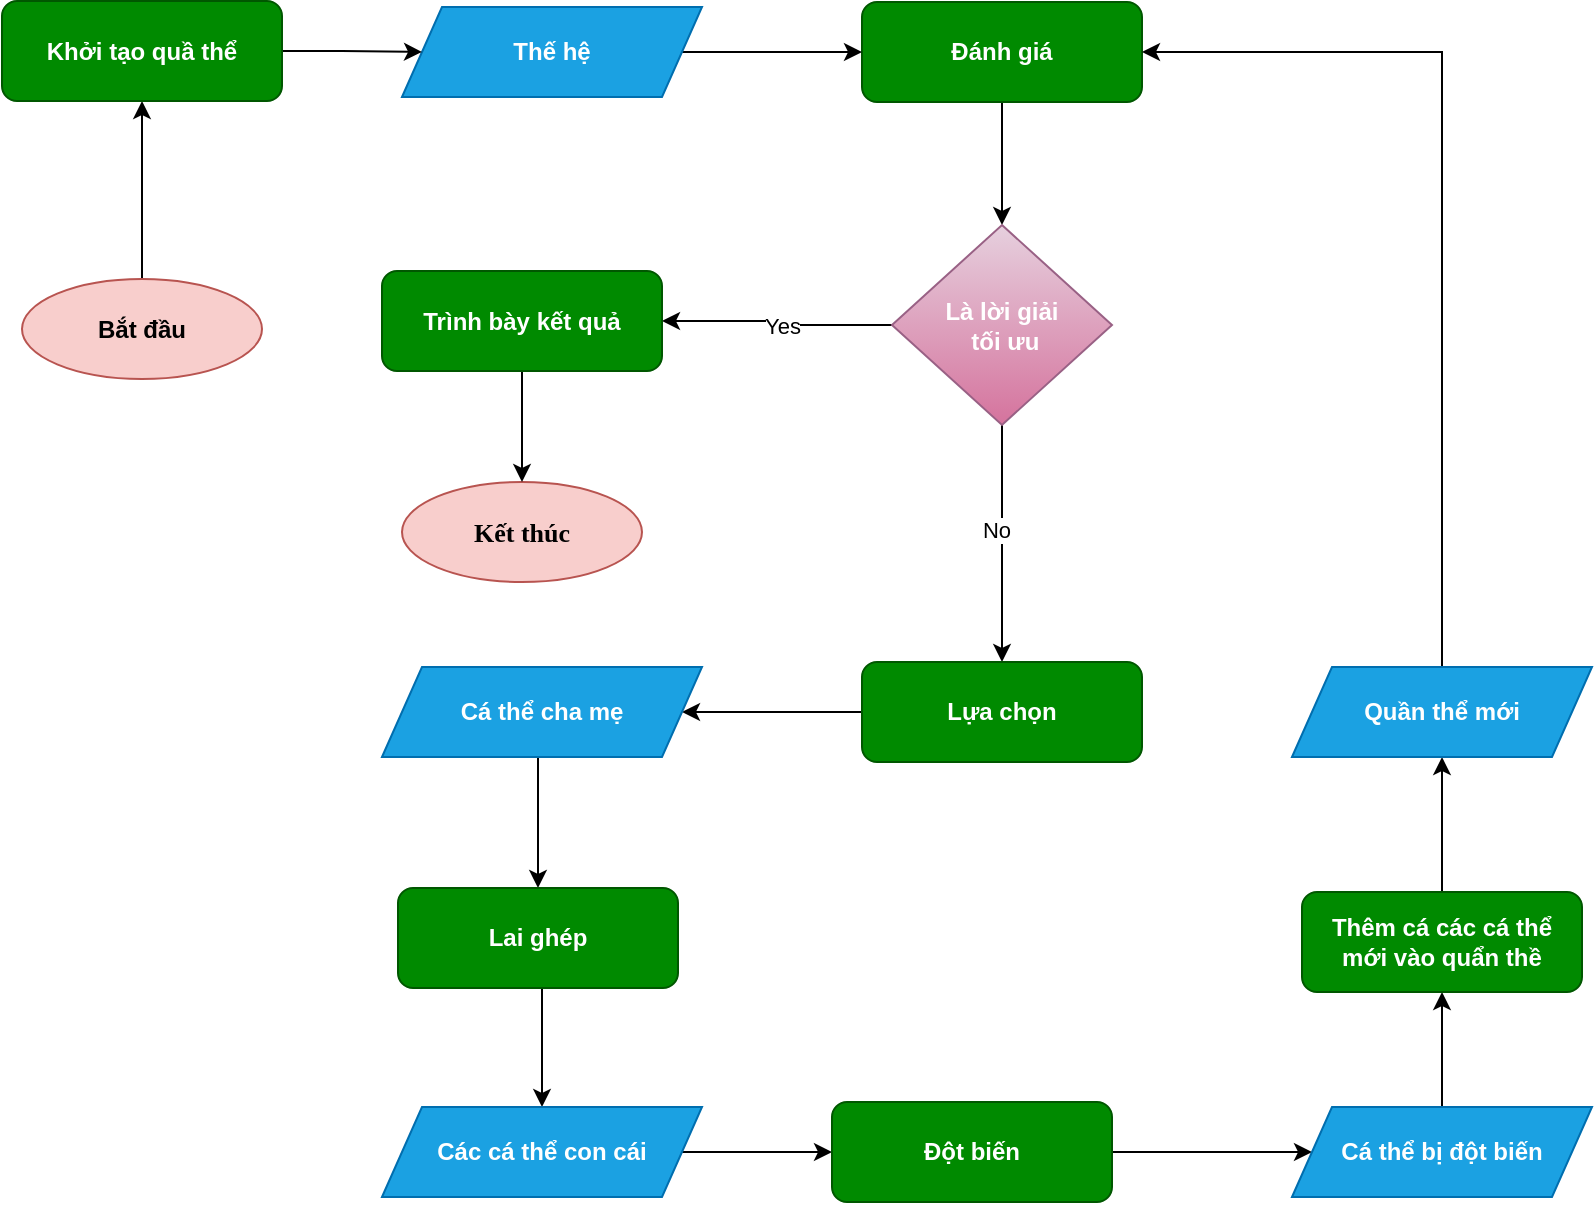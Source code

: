 <mxfile version="24.4.8" type="device">
  <diagram id="C5RBs43oDa-KdzZeNtuy" name="Page-1">
    <mxGraphModel dx="794" dy="420" grid="1" gridSize="10" guides="1" tooltips="1" connect="1" arrows="1" fold="1" page="1" pageScale="1" pageWidth="827" pageHeight="1169" background="none" math="0" shadow="0">
      <root>
        <mxCell id="WIyWlLk6GJQsqaUBKTNV-0" />
        <mxCell id="WIyWlLk6GJQsqaUBKTNV-1" parent="WIyWlLk6GJQsqaUBKTNV-0" />
        <mxCell id="O44ZnupVjyuXZT38wMNV-1" value="" style="edgeStyle=orthogonalEdgeStyle;rounded=0;orthogonalLoop=1;jettySize=auto;html=1;" edge="1" parent="WIyWlLk6GJQsqaUBKTNV-1" source="V_FbAI8TEAsksdHQZNuH-0" target="O44ZnupVjyuXZT38wMNV-0">
          <mxGeometry relative="1" as="geometry" />
        </mxCell>
        <mxCell id="V_FbAI8TEAsksdHQZNuH-0" value="&lt;font style=&quot;font-size: 12px;&quot;&gt;&lt;b style=&quot;&quot;&gt;Bắt đầu&lt;/b&gt;&lt;/font&gt;" style="ellipse;whiteSpace=wrap;html=1;fillColor=#f8cecc;strokeColor=#b85450;" parent="WIyWlLk6GJQsqaUBKTNV-1" vertex="1">
          <mxGeometry x="40" y="278.5" width="120" height="50" as="geometry" />
        </mxCell>
        <mxCell id="p513RXOK11F14q--Kfq--6" style="edgeStyle=orthogonalEdgeStyle;rounded=0;orthogonalLoop=1;jettySize=auto;html=1;" parent="WIyWlLk6GJQsqaUBKTNV-1" source="p513RXOK11F14q--Kfq--3" target="p513RXOK11F14q--Kfq--5" edge="1">
          <mxGeometry relative="1" as="geometry" />
        </mxCell>
        <mxCell id="p513RXOK11F14q--Kfq--3" value="&lt;b&gt;&lt;font color=&quot;#ffffff&quot;&gt;Đánh giá&lt;/font&gt;&lt;/b&gt;" style="rounded=1;whiteSpace=wrap;html=1;fillColor=#008a00;strokeColor=#005700;fontColor=#ffffff;" parent="WIyWlLk6GJQsqaUBKTNV-1" vertex="1">
          <mxGeometry x="460" y="140" width="140" height="50" as="geometry" />
        </mxCell>
        <mxCell id="p513RXOK11F14q--Kfq--9" style="edgeStyle=orthogonalEdgeStyle;rounded=0;orthogonalLoop=1;jettySize=auto;html=1;entryX=1;entryY=0.5;entryDx=0;entryDy=0;" parent="WIyWlLk6GJQsqaUBKTNV-1" source="p513RXOK11F14q--Kfq--5" target="O44ZnupVjyuXZT38wMNV-4" edge="1">
          <mxGeometry relative="1" as="geometry">
            <mxPoint x="320" y="344" as="targetPoint" />
          </mxGeometry>
        </mxCell>
        <mxCell id="p513RXOK11F14q--Kfq--10" value="Yes" style="edgeLabel;html=1;align=center;verticalAlign=middle;resizable=0;points=[];" parent="p513RXOK11F14q--Kfq--9" vertex="1" connectable="0">
          <mxGeometry x="-0.05" relative="1" as="geometry">
            <mxPoint as="offset" />
          </mxGeometry>
        </mxCell>
        <mxCell id="p513RXOK11F14q--Kfq--12" value="" style="edgeStyle=orthogonalEdgeStyle;rounded=0;orthogonalLoop=1;jettySize=auto;html=1;" parent="WIyWlLk6GJQsqaUBKTNV-1" source="p513RXOK11F14q--Kfq--5" target="p513RXOK11F14q--Kfq--11" edge="1">
          <mxGeometry relative="1" as="geometry" />
        </mxCell>
        <mxCell id="p513RXOK11F14q--Kfq--13" value="No" style="edgeLabel;html=1;align=center;verticalAlign=middle;resizable=0;points=[];" parent="p513RXOK11F14q--Kfq--12" vertex="1" connectable="0">
          <mxGeometry x="-0.116" y="-3" relative="1" as="geometry">
            <mxPoint as="offset" />
          </mxGeometry>
        </mxCell>
        <mxCell id="p513RXOK11F14q--Kfq--5" value="&lt;b&gt;&lt;font color=&quot;#ffffff&quot;&gt;Là lời giải&lt;/font&gt;&lt;/b&gt;&lt;div&gt;&lt;b&gt;&lt;font color=&quot;#ffffff&quot;&gt;&amp;nbsp;tối ưu&lt;/font&gt;&lt;/b&gt;&lt;/div&gt;" style="rhombus;whiteSpace=wrap;html=1;fillColor=#e6d0de;strokeColor=#996185;gradientColor=#d5739d;" parent="WIyWlLk6GJQsqaUBKTNV-1" vertex="1">
          <mxGeometry x="475" y="251.5" width="110" height="100" as="geometry" />
        </mxCell>
        <mxCell id="p513RXOK11F14q--Kfq--8" value="&lt;font size=&quot;1&quot; style=&quot;&quot; face=&quot;Times New Roman, serif&quot;&gt;&lt;b style=&quot;font-size: 13px;&quot;&gt;Kết thúc&lt;/b&gt;&lt;/font&gt;" style="ellipse;whiteSpace=wrap;html=1;fillColor=#f8cecc;strokeColor=#b85450;" parent="WIyWlLk6GJQsqaUBKTNV-1" vertex="1">
          <mxGeometry x="230" y="380" width="120" height="50" as="geometry" />
        </mxCell>
        <mxCell id="p513RXOK11F14q--Kfq--20" value="" style="edgeStyle=orthogonalEdgeStyle;rounded=0;orthogonalLoop=1;jettySize=auto;html=1;" parent="WIyWlLk6GJQsqaUBKTNV-1" source="p513RXOK11F14q--Kfq--11" target="p513RXOK11F14q--Kfq--19" edge="1">
          <mxGeometry relative="1" as="geometry" />
        </mxCell>
        <mxCell id="p513RXOK11F14q--Kfq--11" value="&lt;b&gt;Lựa chọn&lt;/b&gt;" style="rounded=1;whiteSpace=wrap;html=1;fillColor=#008a00;strokeColor=#005700;fontColor=#ffffff;" parent="WIyWlLk6GJQsqaUBKTNV-1" vertex="1">
          <mxGeometry x="460" y="470" width="140" height="50" as="geometry" />
        </mxCell>
        <mxCell id="p513RXOK11F14q--Kfq--17" value="" style="edgeStyle=orthogonalEdgeStyle;rounded=0;orthogonalLoop=1;jettySize=auto;html=1;" parent="WIyWlLk6GJQsqaUBKTNV-1" source="p513RXOK11F14q--Kfq--15" target="p513RXOK11F14q--Kfq--3" edge="1">
          <mxGeometry relative="1" as="geometry" />
        </mxCell>
        <mxCell id="p513RXOK11F14q--Kfq--15" value="&lt;b&gt;&lt;font color=&quot;#ffffff&quot;&gt;Thế hệ&lt;/font&gt;&lt;/b&gt;" style="shape=parallelogram;perimeter=parallelogramPerimeter;whiteSpace=wrap;html=1;fixedSize=1;fillColor=#1ba1e2;strokeColor=#006EAF;fontColor=#ffffff;" parent="WIyWlLk6GJQsqaUBKTNV-1" vertex="1">
          <mxGeometry x="230" y="142.5" width="150" height="45" as="geometry" />
        </mxCell>
        <mxCell id="p513RXOK11F14q--Kfq--28" style="edgeStyle=orthogonalEdgeStyle;rounded=0;orthogonalLoop=1;jettySize=auto;html=1;entryX=0.5;entryY=0;entryDx=0;entryDy=0;" parent="WIyWlLk6GJQsqaUBKTNV-1" source="p513RXOK11F14q--Kfq--19" target="p513RXOK11F14q--Kfq--23" edge="1">
          <mxGeometry relative="1" as="geometry">
            <Array as="points">
              <mxPoint x="298" y="540" />
              <mxPoint x="298" y="540" />
            </Array>
          </mxGeometry>
        </mxCell>
        <mxCell id="p513RXOK11F14q--Kfq--19" value="&lt;b&gt;&lt;font color=&quot;#ffffff&quot;&gt;Cá thể cha mẹ&lt;/font&gt;&lt;/b&gt;" style="shape=parallelogram;perimeter=parallelogramPerimeter;whiteSpace=wrap;html=1;fixedSize=1;fillColor=#1ba1e2;strokeColor=#006EAF;fontColor=#ffffff;" parent="WIyWlLk6GJQsqaUBKTNV-1" vertex="1">
          <mxGeometry x="220" y="472.5" width="160" height="45" as="geometry" />
        </mxCell>
        <mxCell id="p513RXOK11F14q--Kfq--32" style="edgeStyle=orthogonalEdgeStyle;rounded=0;orthogonalLoop=1;jettySize=auto;html=1;" parent="WIyWlLk6GJQsqaUBKTNV-1" source="p513RXOK11F14q--Kfq--23" target="p513RXOK11F14q--Kfq--30" edge="1">
          <mxGeometry relative="1" as="geometry">
            <Array as="points">
              <mxPoint x="300" y="650" />
              <mxPoint x="300" y="650" />
            </Array>
          </mxGeometry>
        </mxCell>
        <mxCell id="p513RXOK11F14q--Kfq--23" value="&lt;b&gt;Lai ghép&lt;/b&gt;" style="rounded=1;whiteSpace=wrap;html=1;fillColor=#008a00;strokeColor=#005700;fontColor=#ffffff;" parent="WIyWlLk6GJQsqaUBKTNV-1" vertex="1">
          <mxGeometry x="228" y="583" width="140" height="50" as="geometry" />
        </mxCell>
        <mxCell id="p513RXOK11F14q--Kfq--35" value="" style="edgeStyle=orthogonalEdgeStyle;rounded=0;orthogonalLoop=1;jettySize=auto;html=1;" parent="WIyWlLk6GJQsqaUBKTNV-1" source="p513RXOK11F14q--Kfq--30" target="p513RXOK11F14q--Kfq--34" edge="1">
          <mxGeometry relative="1" as="geometry" />
        </mxCell>
        <mxCell id="p513RXOK11F14q--Kfq--30" value="&lt;b&gt;&lt;font color=&quot;#ffffff&quot;&gt;Các cá thể con cái&lt;/font&gt;&lt;/b&gt;" style="shape=parallelogram;perimeter=parallelogramPerimeter;whiteSpace=wrap;html=1;fixedSize=1;fillColor=#1ba1e2;strokeColor=#006EAF;fontColor=#ffffff;" parent="WIyWlLk6GJQsqaUBKTNV-1" vertex="1">
          <mxGeometry x="220" y="692.5" width="160" height="45" as="geometry" />
        </mxCell>
        <mxCell id="p513RXOK11F14q--Kfq--38" value="" style="edgeStyle=orthogonalEdgeStyle;rounded=0;orthogonalLoop=1;jettySize=auto;html=1;" parent="WIyWlLk6GJQsqaUBKTNV-1" source="p513RXOK11F14q--Kfq--34" target="p513RXOK11F14q--Kfq--37" edge="1">
          <mxGeometry relative="1" as="geometry" />
        </mxCell>
        <mxCell id="p513RXOK11F14q--Kfq--34" value="&lt;b&gt;Đột biến&lt;/b&gt;" style="rounded=1;whiteSpace=wrap;html=1;fillColor=#008a00;strokeColor=#005700;fontColor=#ffffff;" parent="WIyWlLk6GJQsqaUBKTNV-1" vertex="1">
          <mxGeometry x="445" y="690" width="140" height="50" as="geometry" />
        </mxCell>
        <mxCell id="p513RXOK11F14q--Kfq--48" value="" style="edgeStyle=orthogonalEdgeStyle;rounded=0;orthogonalLoop=1;jettySize=auto;html=1;" parent="WIyWlLk6GJQsqaUBKTNV-1" source="p513RXOK11F14q--Kfq--37" target="p513RXOK11F14q--Kfq--40" edge="1">
          <mxGeometry relative="1" as="geometry" />
        </mxCell>
        <mxCell id="p513RXOK11F14q--Kfq--37" value="&lt;b&gt;&lt;font color=&quot;#ffffff&quot;&gt;Cá thể bị đột biến&lt;/font&gt;&lt;/b&gt;" style="shape=parallelogram;perimeter=parallelogramPerimeter;whiteSpace=wrap;html=1;fixedSize=1;fillColor=#1ba1e2;strokeColor=#006EAF;fontColor=#ffffff;" parent="WIyWlLk6GJQsqaUBKTNV-1" vertex="1">
          <mxGeometry x="675" y="692.5" width="150" height="45" as="geometry" />
        </mxCell>
        <mxCell id="p513RXOK11F14q--Kfq--46" value="" style="edgeStyle=orthogonalEdgeStyle;rounded=0;orthogonalLoop=1;jettySize=auto;html=1;" parent="WIyWlLk6GJQsqaUBKTNV-1" source="p513RXOK11F14q--Kfq--40" target="p513RXOK11F14q--Kfq--45" edge="1">
          <mxGeometry relative="1" as="geometry" />
        </mxCell>
        <mxCell id="p513RXOK11F14q--Kfq--40" value="&lt;b&gt;Thêm cá các cá thể&lt;/b&gt;&lt;div&gt;&lt;b&gt;mới vào quẩn thề&lt;/b&gt;&lt;/div&gt;" style="rounded=1;whiteSpace=wrap;html=1;fillColor=#008a00;strokeColor=#005700;fontColor=#ffffff;" parent="WIyWlLk6GJQsqaUBKTNV-1" vertex="1">
          <mxGeometry x="680" y="585" width="140" height="50" as="geometry" />
        </mxCell>
        <mxCell id="p513RXOK11F14q--Kfq--47" style="edgeStyle=orthogonalEdgeStyle;rounded=0;orthogonalLoop=1;jettySize=auto;html=1;entryX=1;entryY=0.5;entryDx=0;entryDy=0;" parent="WIyWlLk6GJQsqaUBKTNV-1" source="p513RXOK11F14q--Kfq--45" target="p513RXOK11F14q--Kfq--3" edge="1">
          <mxGeometry relative="1" as="geometry">
            <Array as="points">
              <mxPoint x="750" y="165" />
            </Array>
          </mxGeometry>
        </mxCell>
        <mxCell id="p513RXOK11F14q--Kfq--45" value="&lt;b&gt;&lt;font color=&quot;#ffffff&quot;&gt;Quần thể mới&lt;/font&gt;&lt;/b&gt;" style="shape=parallelogram;perimeter=parallelogramPerimeter;whiteSpace=wrap;html=1;fixedSize=1;fillColor=#1ba1e2;strokeColor=#006EAF;fontColor=#ffffff;" parent="WIyWlLk6GJQsqaUBKTNV-1" vertex="1">
          <mxGeometry x="675" y="472.5" width="150" height="45" as="geometry" />
        </mxCell>
        <mxCell id="O44ZnupVjyuXZT38wMNV-2" value="" style="edgeStyle=orthogonalEdgeStyle;rounded=0;orthogonalLoop=1;jettySize=auto;html=1;" edge="1" parent="WIyWlLk6GJQsqaUBKTNV-1" source="O44ZnupVjyuXZT38wMNV-0" target="p513RXOK11F14q--Kfq--15">
          <mxGeometry relative="1" as="geometry" />
        </mxCell>
        <mxCell id="O44ZnupVjyuXZT38wMNV-0" value="&lt;b&gt;&lt;font color=&quot;#ffffff&quot;&gt;Khởi tạo quầ thể&lt;/font&gt;&lt;/b&gt;" style="rounded=1;whiteSpace=wrap;html=1;fillColor=#008a00;strokeColor=#005700;fontColor=#ffffff;" vertex="1" parent="WIyWlLk6GJQsqaUBKTNV-1">
          <mxGeometry x="30" y="139.5" width="140" height="50" as="geometry" />
        </mxCell>
        <mxCell id="O44ZnupVjyuXZT38wMNV-5" value="" style="edgeStyle=orthogonalEdgeStyle;rounded=0;orthogonalLoop=1;jettySize=auto;html=1;" edge="1" parent="WIyWlLk6GJQsqaUBKTNV-1" source="O44ZnupVjyuXZT38wMNV-4" target="p513RXOK11F14q--Kfq--8">
          <mxGeometry relative="1" as="geometry" />
        </mxCell>
        <mxCell id="O44ZnupVjyuXZT38wMNV-4" value="&lt;b&gt;&lt;font color=&quot;#ffffff&quot;&gt;Trình bày kết quả&lt;/font&gt;&lt;/b&gt;" style="rounded=1;whiteSpace=wrap;html=1;fillColor=#008a00;strokeColor=#005700;fontColor=#ffffff;" vertex="1" parent="WIyWlLk6GJQsqaUBKTNV-1">
          <mxGeometry x="220" y="274.5" width="140" height="50" as="geometry" />
        </mxCell>
      </root>
    </mxGraphModel>
  </diagram>
</mxfile>
